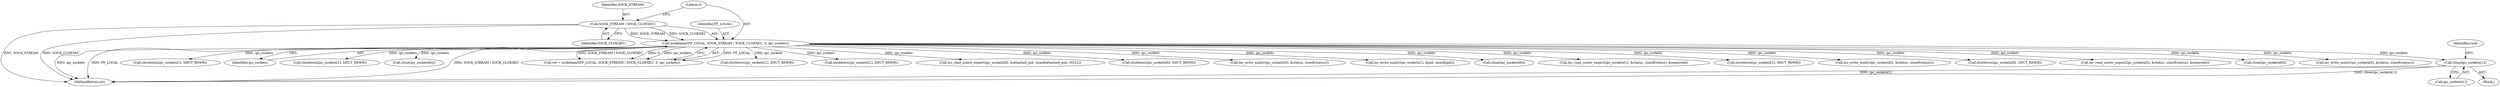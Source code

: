 digraph "0_lxc_5c3fcae78b63ac9dd56e36075903921bd9461f9e_0@API" {
"1000302" [label="(Call,close(ipc_sockets[1]))"];
"1000257" [label="(Call,socketpair(PF_LOCAL, SOCK_STREAM | SOCK_CLOEXEC, 0, ipc_sockets))"];
"1000259" [label="(Call,SOCK_STREAM | SOCK_CLOEXEC)"];
"1000498" [label="(Call,close(ipc_sockets[0]))"];
"1000258" [label="(Identifier,PF_LOCAL)"];
"1000444" [label="(Call,lxc_write_nointr(ipc_sockets[0], &status, sizeof(status)))"];
"1000622" [label="(Call,shutdown(ipc_sockets[1], SHUT_RDWR))"];
"1000263" [label="(Identifier,ipc_sockets)"];
"1000550" [label="(Call,shutdown(ipc_sockets[1], SHUT_RDWR))"];
"1000483" [label="(Call,close(ipc_sockets[0]))"];
"1000658" [label="(MethodReturn,int)"];
"1000303" [label="(Call,ipc_sockets[1])"];
"1000255" [label="(Call,ret = socketpair(PF_LOCAL, SOCK_STREAM | SOCK_CLOEXEC, 0, ipc_sockets))"];
"1000572" [label="(Call,shutdown(ipc_sockets[1], SHUT_RDWR))"];
"1000262" [label="(Literal,0)"];
"1000648" [label="(Call,shutdown(ipc_sockets[1], SHUT_RDWR))"];
"1000345" [label="(Call,lxc_read_nointr_expect(ipc_sockets[0], &attached_pid, sizeof(attached_pid), NULL))"];
"1000261" [label="(Identifier,SOCK_CLOEXEC)"];
"1000478" [label="(Call,shutdown(ipc_sockets[0], SHUT_RDWR))"];
"1000327" [label="(Call,lxc_write_nointr(ipc_sockets[0], &status, sizeof(status)))"];
"1000302" [label="(Call,close(ipc_sockets[1]))"];
"1000257" [label="(Call,socketpair(PF_LOCAL, SOCK_STREAM | SOCK_CLOEXEC, 0, ipc_sockets))"];
"1000632" [label="(Call,lxc_write_nointr(ipc_sockets[1], &pid, sizeof(pid)))"];
"1000465" [label="(Call,close(ipc_sockets[0]))"];
"1000511" [label="(Call,lxc_read_nointr_expect(ipc_sockets[1], &status, sizeof(status), &expected))"];
"1000528" [label="(Call,shutdown(ipc_sockets[1], SHUT_RDWR))"];
"1000396" [label="(Call,lxc_write_nointr(ipc_sockets[0], &status, sizeof(status)))"];
"1000460" [label="(Call,shutdown(ipc_sockets[0], SHUT_RDWR))"];
"1000259" [label="(Call,SOCK_STREAM | SOCK_CLOEXEC)"];
"1000417" [label="(Call,lxc_read_nointr_expect(ipc_sockets[0], &status, sizeof(status), &expected))"];
"1000297" [label="(Block,)"];
"1000307" [label="(Identifier,cwd)"];
"1000260" [label="(Identifier,SOCK_STREAM)"];
"1000302" -> "1000297"  [label="AST: "];
"1000302" -> "1000303"  [label="CFG: "];
"1000303" -> "1000302"  [label="AST: "];
"1000307" -> "1000302"  [label="CFG: "];
"1000302" -> "1000658"  [label="DDG: ipc_sockets[1]"];
"1000302" -> "1000658"  [label="DDG: close(ipc_sockets[1])"];
"1000257" -> "1000302"  [label="DDG: ipc_sockets"];
"1000257" -> "1000255"  [label="AST: "];
"1000257" -> "1000263"  [label="CFG: "];
"1000258" -> "1000257"  [label="AST: "];
"1000259" -> "1000257"  [label="AST: "];
"1000262" -> "1000257"  [label="AST: "];
"1000263" -> "1000257"  [label="AST: "];
"1000255" -> "1000257"  [label="CFG: "];
"1000257" -> "1000658"  [label="DDG: SOCK_STREAM | SOCK_CLOEXEC"];
"1000257" -> "1000658"  [label="DDG: ipc_sockets"];
"1000257" -> "1000658"  [label="DDG: PF_LOCAL"];
"1000257" -> "1000255"  [label="DDG: PF_LOCAL"];
"1000257" -> "1000255"  [label="DDG: SOCK_STREAM | SOCK_CLOEXEC"];
"1000257" -> "1000255"  [label="DDG: 0"];
"1000257" -> "1000255"  [label="DDG: ipc_sockets"];
"1000259" -> "1000257"  [label="DDG: SOCK_STREAM"];
"1000259" -> "1000257"  [label="DDG: SOCK_CLOEXEC"];
"1000257" -> "1000327"  [label="DDG: ipc_sockets"];
"1000257" -> "1000345"  [label="DDG: ipc_sockets"];
"1000257" -> "1000396"  [label="DDG: ipc_sockets"];
"1000257" -> "1000417"  [label="DDG: ipc_sockets"];
"1000257" -> "1000444"  [label="DDG: ipc_sockets"];
"1000257" -> "1000460"  [label="DDG: ipc_sockets"];
"1000257" -> "1000465"  [label="DDG: ipc_sockets"];
"1000257" -> "1000478"  [label="DDG: ipc_sockets"];
"1000257" -> "1000483"  [label="DDG: ipc_sockets"];
"1000257" -> "1000498"  [label="DDG: ipc_sockets"];
"1000257" -> "1000511"  [label="DDG: ipc_sockets"];
"1000257" -> "1000528"  [label="DDG: ipc_sockets"];
"1000257" -> "1000550"  [label="DDG: ipc_sockets"];
"1000257" -> "1000572"  [label="DDG: ipc_sockets"];
"1000257" -> "1000622"  [label="DDG: ipc_sockets"];
"1000257" -> "1000632"  [label="DDG: ipc_sockets"];
"1000257" -> "1000648"  [label="DDG: ipc_sockets"];
"1000259" -> "1000261"  [label="CFG: "];
"1000260" -> "1000259"  [label="AST: "];
"1000261" -> "1000259"  [label="AST: "];
"1000262" -> "1000259"  [label="CFG: "];
"1000259" -> "1000658"  [label="DDG: SOCK_STREAM"];
"1000259" -> "1000658"  [label="DDG: SOCK_CLOEXEC"];
}
